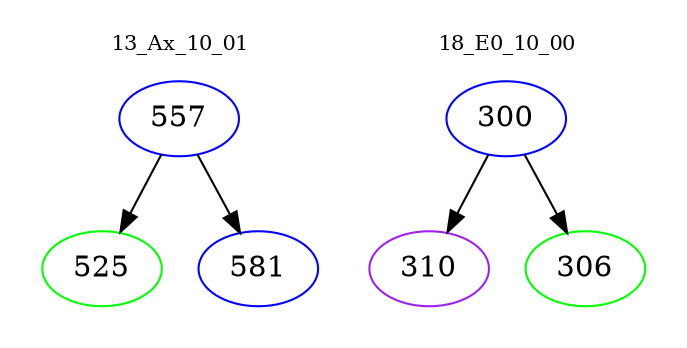 digraph{
subgraph cluster_0 {
color = white
label = "13_Ax_10_01";
fontsize=10;
T0_557 [label="557", color="blue"]
T0_557 -> T0_525 [color="black"]
T0_525 [label="525", color="green"]
T0_557 -> T0_581 [color="black"]
T0_581 [label="581", color="blue"]
}
subgraph cluster_1 {
color = white
label = "18_E0_10_00";
fontsize=10;
T1_300 [label="300", color="blue"]
T1_300 -> T1_310 [color="black"]
T1_310 [label="310", color="purple"]
T1_300 -> T1_306 [color="black"]
T1_306 [label="306", color="green"]
}
}
